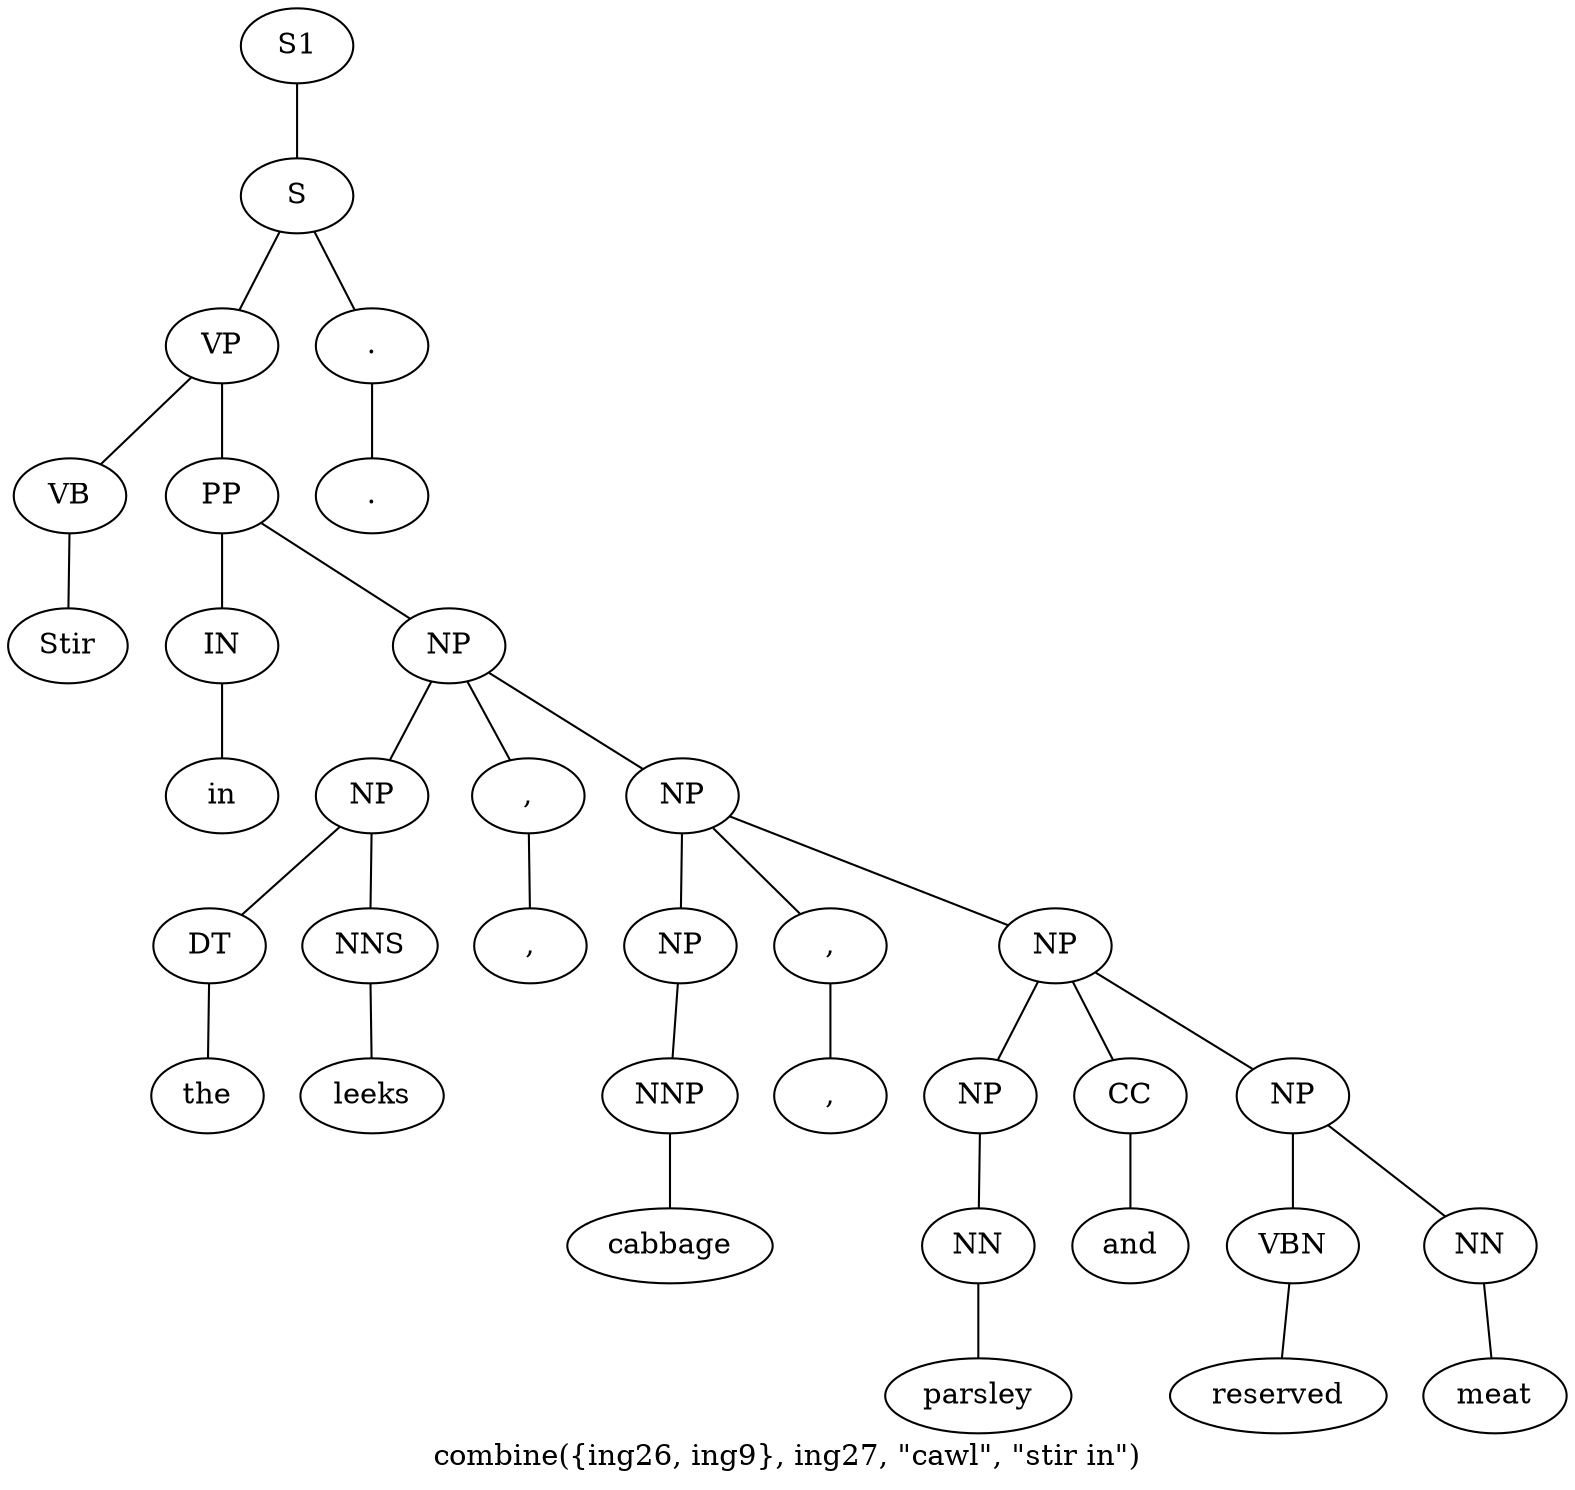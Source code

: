 graph SyntaxGraph {
	label = "combine({ing26, ing9}, ing27, \"cawl\", \"stir in\")";
	Node0 [label="S1"];
	Node1 [label="S"];
	Node2 [label="VP"];
	Node3 [label="VB"];
	Node4 [label="Stir"];
	Node5 [label="PP"];
	Node6 [label="IN"];
	Node7 [label="in"];
	Node8 [label="NP"];
	Node9 [label="NP"];
	Node10 [label="DT"];
	Node11 [label="the"];
	Node12 [label="NNS"];
	Node13 [label="leeks"];
	Node14 [label=","];
	Node15 [label=","];
	Node16 [label="NP"];
	Node17 [label="NP"];
	Node18 [label="NNP"];
	Node19 [label="cabbage"];
	Node20 [label=","];
	Node21 [label=","];
	Node22 [label="NP"];
	Node23 [label="NP"];
	Node24 [label="NN"];
	Node25 [label="parsley"];
	Node26 [label="CC"];
	Node27 [label="and"];
	Node28 [label="NP"];
	Node29 [label="VBN"];
	Node30 [label="reserved"];
	Node31 [label="NN"];
	Node32 [label="meat"];
	Node33 [label="."];
	Node34 [label="."];

	Node0 -- Node1;
	Node1 -- Node2;
	Node1 -- Node33;
	Node2 -- Node3;
	Node2 -- Node5;
	Node3 -- Node4;
	Node5 -- Node6;
	Node5 -- Node8;
	Node6 -- Node7;
	Node8 -- Node9;
	Node8 -- Node14;
	Node8 -- Node16;
	Node9 -- Node10;
	Node9 -- Node12;
	Node10 -- Node11;
	Node12 -- Node13;
	Node14 -- Node15;
	Node16 -- Node17;
	Node16 -- Node20;
	Node16 -- Node22;
	Node17 -- Node18;
	Node18 -- Node19;
	Node20 -- Node21;
	Node22 -- Node23;
	Node22 -- Node26;
	Node22 -- Node28;
	Node23 -- Node24;
	Node24 -- Node25;
	Node26 -- Node27;
	Node28 -- Node29;
	Node28 -- Node31;
	Node29 -- Node30;
	Node31 -- Node32;
	Node33 -- Node34;
}